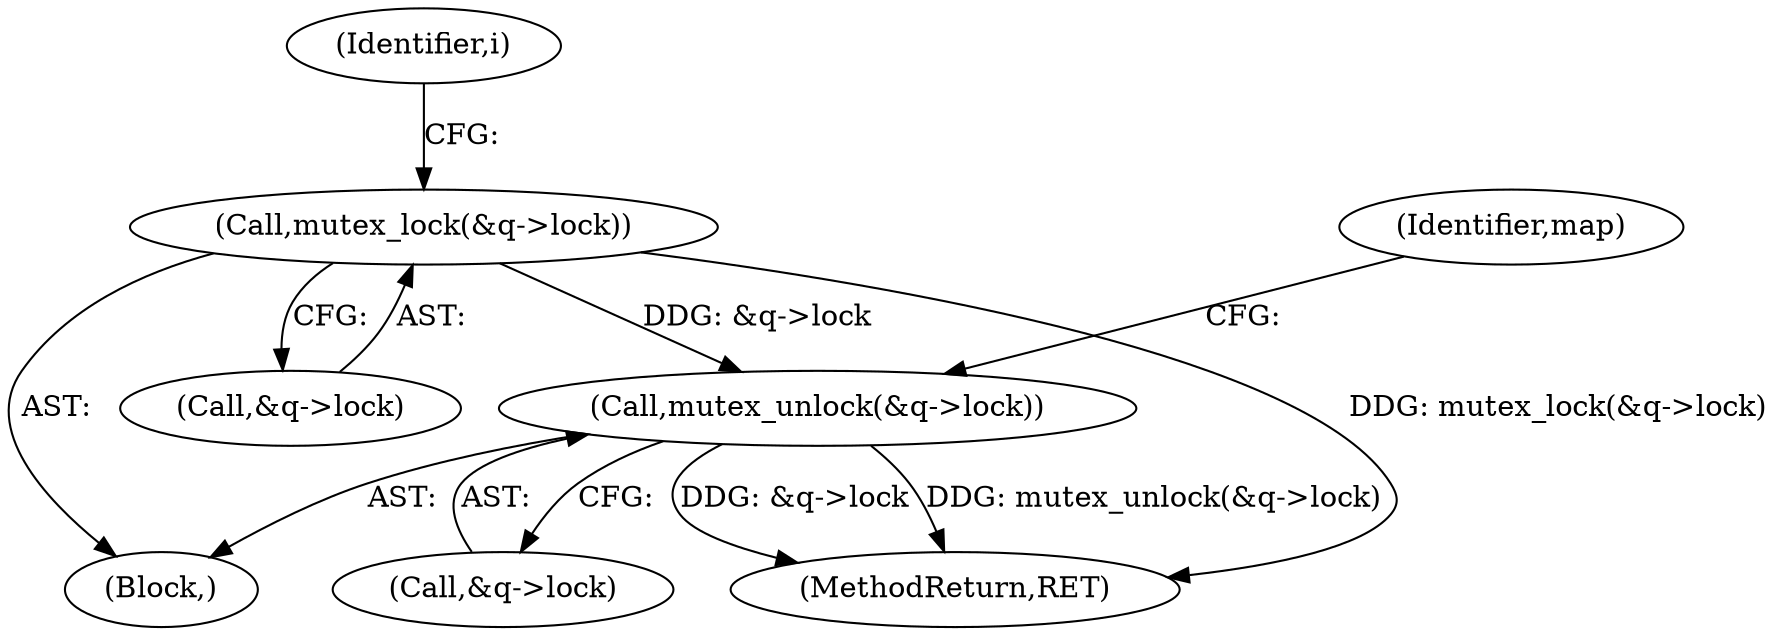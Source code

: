 digraph "0_linux_0b29669c065f60501e7289e1950fa2a618962358_0@API" {
"1000145" [label="(Call,mutex_lock(&q->lock))"];
"1000205" [label="(Call,mutex_unlock(&q->lock))"];
"1000139" [label="(Block,)"];
"1000213" [label="(MethodReturn,RET)"];
"1000146" [label="(Call,&q->lock)"];
"1000205" [label="(Call,mutex_unlock(&q->lock))"];
"1000211" [label="(Identifier,map)"];
"1000206" [label="(Call,&q->lock)"];
"1000145" [label="(Call,mutex_lock(&q->lock))"];
"1000152" [label="(Identifier,i)"];
"1000145" -> "1000139"  [label="AST: "];
"1000145" -> "1000146"  [label="CFG: "];
"1000146" -> "1000145"  [label="AST: "];
"1000152" -> "1000145"  [label="CFG: "];
"1000145" -> "1000213"  [label="DDG: mutex_lock(&q->lock)"];
"1000145" -> "1000205"  [label="DDG: &q->lock"];
"1000205" -> "1000139"  [label="AST: "];
"1000205" -> "1000206"  [label="CFG: "];
"1000206" -> "1000205"  [label="AST: "];
"1000211" -> "1000205"  [label="CFG: "];
"1000205" -> "1000213"  [label="DDG: &q->lock"];
"1000205" -> "1000213"  [label="DDG: mutex_unlock(&q->lock)"];
}
